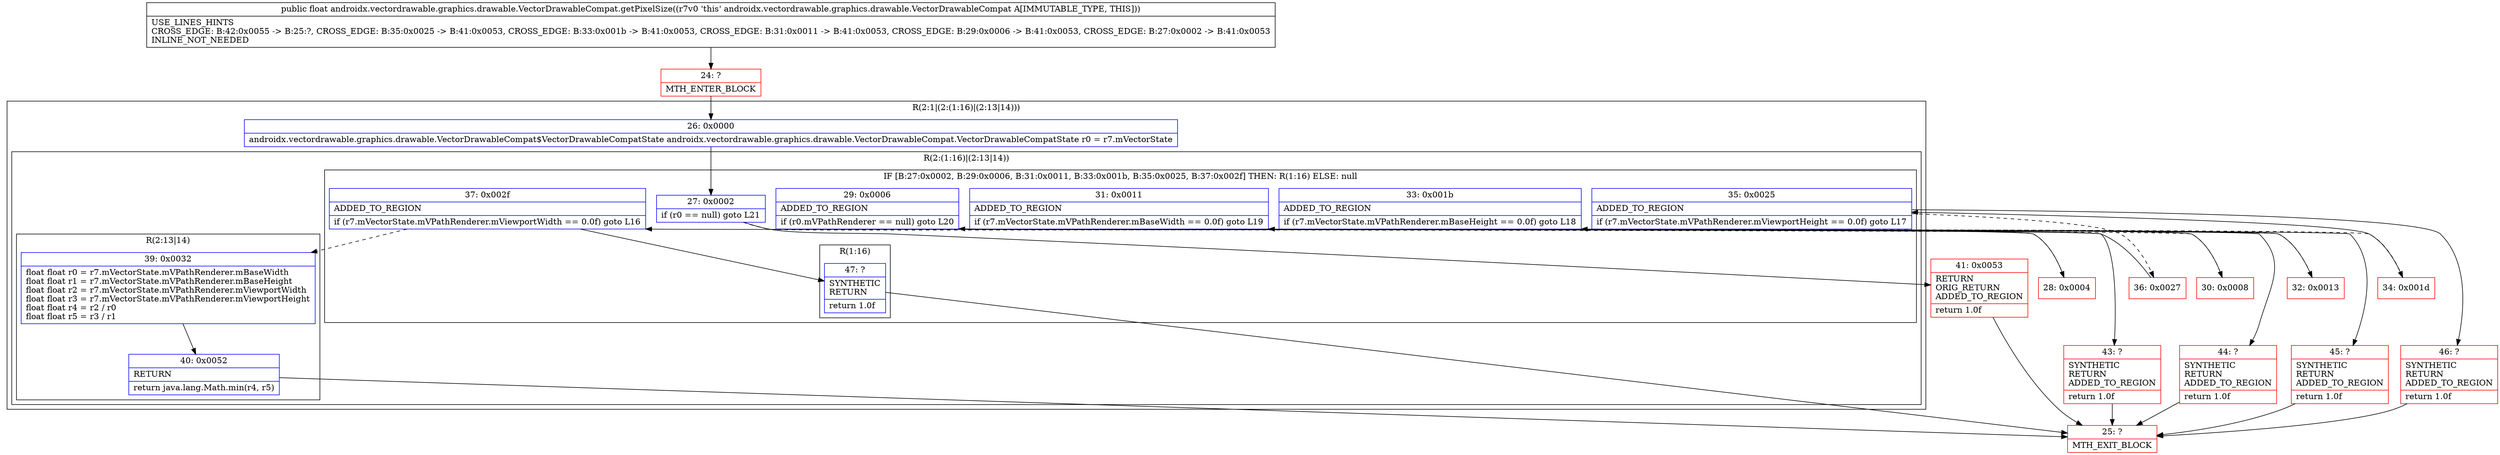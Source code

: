 digraph "CFG forandroidx.vectordrawable.graphics.drawable.VectorDrawableCompat.getPixelSize()F" {
subgraph cluster_Region_1872404016 {
label = "R(2:1|(2:(1:16)|(2:13|14)))";
node [shape=record,color=blue];
Node_26 [shape=record,label="{26\:\ 0x0000|androidx.vectordrawable.graphics.drawable.VectorDrawableCompat$VectorDrawableCompatState androidx.vectordrawable.graphics.drawable.VectorDrawableCompat.VectorDrawableCompatState r0 = r7.mVectorState\l}"];
subgraph cluster_Region_575067904 {
label = "R(2:(1:16)|(2:13|14))";
node [shape=record,color=blue];
subgraph cluster_IfRegion_55669034 {
label = "IF [B:27:0x0002, B:29:0x0006, B:31:0x0011, B:33:0x001b, B:35:0x0025, B:37:0x002f] THEN: R(1:16) ELSE: null";
node [shape=record,color=blue];
Node_27 [shape=record,label="{27\:\ 0x0002|if (r0 == null) goto L21\l}"];
Node_29 [shape=record,label="{29\:\ 0x0006|ADDED_TO_REGION\l|if (r0.mVPathRenderer == null) goto L20\l}"];
Node_31 [shape=record,label="{31\:\ 0x0011|ADDED_TO_REGION\l|if (r7.mVectorState.mVPathRenderer.mBaseWidth == 0.0f) goto L19\l}"];
Node_33 [shape=record,label="{33\:\ 0x001b|ADDED_TO_REGION\l|if (r7.mVectorState.mVPathRenderer.mBaseHeight == 0.0f) goto L18\l}"];
Node_35 [shape=record,label="{35\:\ 0x0025|ADDED_TO_REGION\l|if (r7.mVectorState.mVPathRenderer.mViewportHeight == 0.0f) goto L17\l}"];
Node_37 [shape=record,label="{37\:\ 0x002f|ADDED_TO_REGION\l|if (r7.mVectorState.mVPathRenderer.mViewportWidth == 0.0f) goto L16\l}"];
subgraph cluster_Region_1283196948 {
label = "R(1:16)";
node [shape=record,color=blue];
Node_47 [shape=record,label="{47\:\ ?|SYNTHETIC\lRETURN\l|return 1.0f\l}"];
}
}
subgraph cluster_Region_1566444925 {
label = "R(2:13|14)";
node [shape=record,color=blue];
Node_39 [shape=record,label="{39\:\ 0x0032|float float r0 = r7.mVectorState.mVPathRenderer.mBaseWidth\lfloat float r1 = r7.mVectorState.mVPathRenderer.mBaseHeight\lfloat float r2 = r7.mVectorState.mVPathRenderer.mViewportWidth\lfloat float r3 = r7.mVectorState.mVPathRenderer.mViewportHeight\lfloat float r4 = r2 \/ r0\lfloat float r5 = r3 \/ r1\l}"];
Node_40 [shape=record,label="{40\:\ 0x0052|RETURN\l|return java.lang.Math.min(r4, r5)\l}"];
}
}
}
Node_24 [shape=record,color=red,label="{24\:\ ?|MTH_ENTER_BLOCK\l}"];
Node_28 [shape=record,color=red,label="{28\:\ 0x0004}"];
Node_30 [shape=record,color=red,label="{30\:\ 0x0008}"];
Node_32 [shape=record,color=red,label="{32\:\ 0x0013}"];
Node_34 [shape=record,color=red,label="{34\:\ 0x001d}"];
Node_36 [shape=record,color=red,label="{36\:\ 0x0027}"];
Node_25 [shape=record,color=red,label="{25\:\ ?|MTH_EXIT_BLOCK\l}"];
Node_46 [shape=record,color=red,label="{46\:\ ?|SYNTHETIC\lRETURN\lADDED_TO_REGION\l|return 1.0f\l}"];
Node_45 [shape=record,color=red,label="{45\:\ ?|SYNTHETIC\lRETURN\lADDED_TO_REGION\l|return 1.0f\l}"];
Node_44 [shape=record,color=red,label="{44\:\ ?|SYNTHETIC\lRETURN\lADDED_TO_REGION\l|return 1.0f\l}"];
Node_43 [shape=record,color=red,label="{43\:\ ?|SYNTHETIC\lRETURN\lADDED_TO_REGION\l|return 1.0f\l}"];
Node_41 [shape=record,color=red,label="{41\:\ 0x0053|RETURN\lORIG_RETURN\lADDED_TO_REGION\l|return 1.0f\l}"];
MethodNode[shape=record,label="{public float androidx.vectordrawable.graphics.drawable.VectorDrawableCompat.getPixelSize((r7v0 'this' androidx.vectordrawable.graphics.drawable.VectorDrawableCompat A[IMMUTABLE_TYPE, THIS]))  | USE_LINES_HINTS\lCROSS_EDGE: B:42:0x0055 \-\> B:25:?, CROSS_EDGE: B:35:0x0025 \-\> B:41:0x0053, CROSS_EDGE: B:33:0x001b \-\> B:41:0x0053, CROSS_EDGE: B:31:0x0011 \-\> B:41:0x0053, CROSS_EDGE: B:29:0x0006 \-\> B:41:0x0053, CROSS_EDGE: B:27:0x0002 \-\> B:41:0x0053\lINLINE_NOT_NEEDED\l}"];
MethodNode -> Node_24;Node_26 -> Node_27;
Node_27 -> Node_28[style=dashed];
Node_27 -> Node_41;
Node_29 -> Node_30[style=dashed];
Node_29 -> Node_43;
Node_31 -> Node_32[style=dashed];
Node_31 -> Node_44;
Node_33 -> Node_34[style=dashed];
Node_33 -> Node_45;
Node_35 -> Node_36[style=dashed];
Node_35 -> Node_46;
Node_37 -> Node_39[style=dashed];
Node_37 -> Node_47;
Node_47 -> Node_25;
Node_39 -> Node_40;
Node_40 -> Node_25;
Node_24 -> Node_26;
Node_28 -> Node_29;
Node_30 -> Node_31;
Node_32 -> Node_33;
Node_34 -> Node_35;
Node_36 -> Node_37;
Node_46 -> Node_25;
Node_45 -> Node_25;
Node_44 -> Node_25;
Node_43 -> Node_25;
Node_41 -> Node_25;
}

